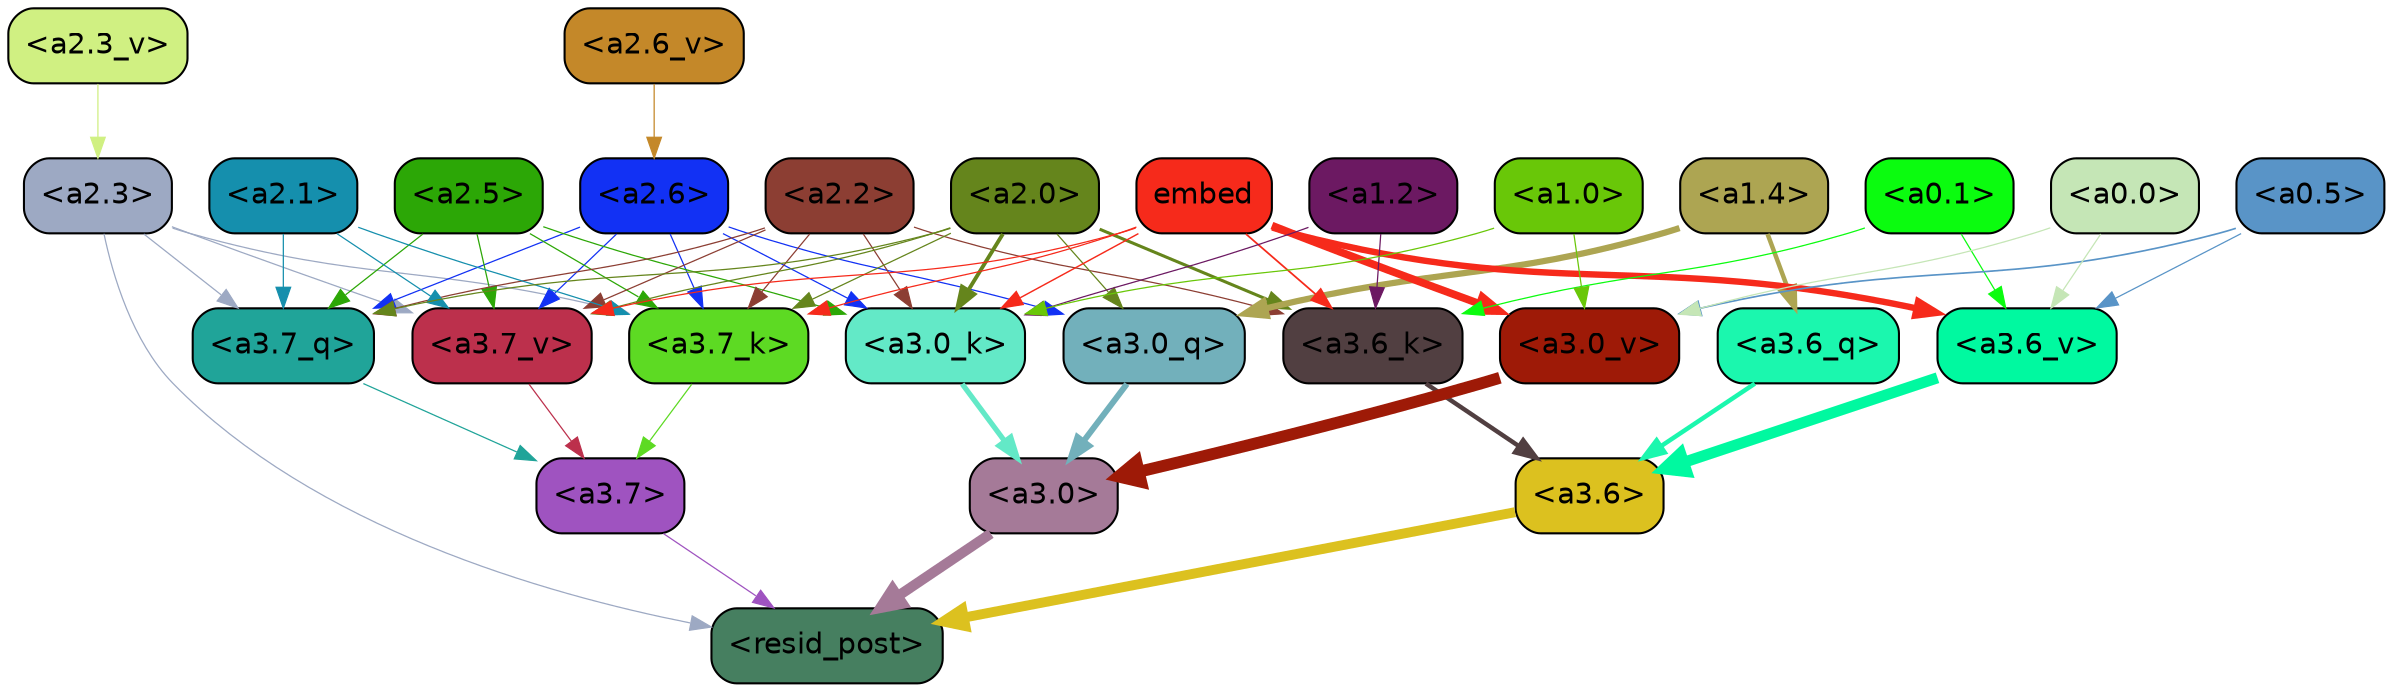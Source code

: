 strict digraph "" {
	graph [bgcolor=transparent,
		layout=dot,
		overlap=false,
		splines=true
	];
	"<a3.7>"	[color=black,
		fillcolor="#9f53c0",
		fontname=Helvetica,
		shape=box,
		style="filled, rounded"];
	"<resid_post>"	[color=black,
		fillcolor="#467f60",
		fontname=Helvetica,
		shape=box,
		style="filled, rounded"];
	"<a3.7>" -> "<resid_post>"	[color="#9f53c0",
		penwidth=0.6];
	"<a3.6>"	[color=black,
		fillcolor="#dcc11f",
		fontname=Helvetica,
		shape=box,
		style="filled, rounded"];
	"<a3.6>" -> "<resid_post>"	[color="#dcc11f",
		penwidth=4.752790808677673];
	"<a3.0>"	[color=black,
		fillcolor="#a57a98",
		fontname=Helvetica,
		shape=box,
		style="filled, rounded"];
	"<a3.0>" -> "<resid_post>"	[color="#a57a98",
		penwidth=4.897669434547424];
	"<a2.3>"	[color=black,
		fillcolor="#9da9c3",
		fontname=Helvetica,
		shape=box,
		style="filled, rounded"];
	"<a2.3>" -> "<resid_post>"	[color="#9da9c3",
		penwidth=0.6];
	"<a3.7_q>"	[color=black,
		fillcolor="#20a499",
		fontname=Helvetica,
		shape=box,
		style="filled, rounded"];
	"<a2.3>" -> "<a3.7_q>"	[color="#9da9c3",
		penwidth=0.6];
	"<a3.7_k>"	[color=black,
		fillcolor="#5dda23",
		fontname=Helvetica,
		shape=box,
		style="filled, rounded"];
	"<a2.3>" -> "<a3.7_k>"	[color="#9da9c3",
		penwidth=0.6];
	"<a3.7_v>"	[color=black,
		fillcolor="#bc304c",
		fontname=Helvetica,
		shape=box,
		style="filled, rounded"];
	"<a2.3>" -> "<a3.7_v>"	[color="#9da9c3",
		penwidth=0.6];
	"<a3.7_q>" -> "<a3.7>"	[color="#20a499",
		penwidth=0.6];
	"<a3.6_q>"	[color=black,
		fillcolor="#1bf7ae",
		fontname=Helvetica,
		shape=box,
		style="filled, rounded"];
	"<a3.6_q>" -> "<a3.6>"	[color="#1bf7ae",
		penwidth=2.160832464694977];
	"<a3.0_q>"	[color=black,
		fillcolor="#72b0bb",
		fontname=Helvetica,
		shape=box,
		style="filled, rounded"];
	"<a3.0_q>" -> "<a3.0>"	[color="#72b0bb",
		penwidth=2.870753765106201];
	"<a3.7_k>" -> "<a3.7>"	[color="#5dda23",
		penwidth=0.6];
	"<a3.6_k>"	[color=black,
		fillcolor="#513f41",
		fontname=Helvetica,
		shape=box,
		style="filled, rounded"];
	"<a3.6_k>" -> "<a3.6>"	[color="#513f41",
		penwidth=2.13908451795578];
	"<a3.0_k>"	[color=black,
		fillcolor="#63e9c7",
		fontname=Helvetica,
		shape=box,
		style="filled, rounded"];
	"<a3.0_k>" -> "<a3.0>"	[color="#63e9c7",
		penwidth=2.520303964614868];
	"<a3.7_v>" -> "<a3.7>"	[color="#bc304c",
		penwidth=0.6];
	"<a3.6_v>"	[color=black,
		fillcolor="#00f9a0",
		fontname=Helvetica,
		shape=box,
		style="filled, rounded"];
	"<a3.6_v>" -> "<a3.6>"	[color="#00f9a0",
		penwidth=5.297133803367615];
	"<a3.0_v>"	[color=black,
		fillcolor="#9e1a07",
		fontname=Helvetica,
		shape=box,
		style="filled, rounded"];
	"<a3.0_v>" -> "<a3.0>"	[color="#9e1a07",
		penwidth=5.680712580680847];
	"<a2.6>"	[color=black,
		fillcolor="#1231f4",
		fontname=Helvetica,
		shape=box,
		style="filled, rounded"];
	"<a2.6>" -> "<a3.7_q>"	[color="#1231f4",
		penwidth=0.6];
	"<a2.6>" -> "<a3.0_q>"	[color="#1231f4",
		penwidth=0.6];
	"<a2.6>" -> "<a3.7_k>"	[color="#1231f4",
		penwidth=0.6];
	"<a2.6>" -> "<a3.0_k>"	[color="#1231f4",
		penwidth=0.6];
	"<a2.6>" -> "<a3.7_v>"	[color="#1231f4",
		penwidth=0.6];
	"<a2.5>"	[color=black,
		fillcolor="#2ca706",
		fontname=Helvetica,
		shape=box,
		style="filled, rounded"];
	"<a2.5>" -> "<a3.7_q>"	[color="#2ca706",
		penwidth=0.6];
	"<a2.5>" -> "<a3.7_k>"	[color="#2ca706",
		penwidth=0.6];
	"<a2.5>" -> "<a3.0_k>"	[color="#2ca706",
		penwidth=0.6];
	"<a2.5>" -> "<a3.7_v>"	[color="#2ca706",
		penwidth=0.6];
	"<a2.2>"	[color=black,
		fillcolor="#8c3e33",
		fontname=Helvetica,
		shape=box,
		style="filled, rounded"];
	"<a2.2>" -> "<a3.7_q>"	[color="#8c3e33",
		penwidth=0.6];
	"<a2.2>" -> "<a3.7_k>"	[color="#8c3e33",
		penwidth=0.6];
	"<a2.2>" -> "<a3.6_k>"	[color="#8c3e33",
		penwidth=0.6];
	"<a2.2>" -> "<a3.0_k>"	[color="#8c3e33",
		penwidth=0.6];
	"<a2.2>" -> "<a3.7_v>"	[color="#8c3e33",
		penwidth=0.6];
	"<a2.1>"	[color=black,
		fillcolor="#158fad",
		fontname=Helvetica,
		shape=box,
		style="filled, rounded"];
	"<a2.1>" -> "<a3.7_q>"	[color="#158fad",
		penwidth=0.6];
	"<a2.1>" -> "<a3.7_k>"	[color="#158fad",
		penwidth=0.6];
	"<a2.1>" -> "<a3.7_v>"	[color="#158fad",
		penwidth=0.6];
	"<a2.0>"	[color=black,
		fillcolor="#65851c",
		fontname=Helvetica,
		shape=box,
		style="filled, rounded"];
	"<a2.0>" -> "<a3.7_q>"	[color="#65851c",
		penwidth=0.6];
	"<a2.0>" -> "<a3.0_q>"	[color="#65851c",
		penwidth=0.6];
	"<a2.0>" -> "<a3.7_k>"	[color="#65851c",
		penwidth=0.6];
	"<a2.0>" -> "<a3.6_k>"	[color="#65851c",
		penwidth=1.4811622872948647];
	"<a2.0>" -> "<a3.0_k>"	[color="#65851c",
		penwidth=1.8632715698331594];
	"<a2.0>" -> "<a3.7_v>"	[color="#65851c",
		penwidth=0.6];
	"<a1.4>"	[color=black,
		fillcolor="#ada552",
		fontname=Helvetica,
		shape=box,
		style="filled, rounded"];
	"<a1.4>" -> "<a3.6_q>"	[color="#ada552",
		penwidth=2.1468575447797775];
	"<a1.4>" -> "<a3.0_q>"	[color="#ada552",
		penwidth=3.0006065368652344];
	embed	[color=black,
		fillcolor="#f62a1b",
		fontname=Helvetica,
		shape=box,
		style="filled, rounded"];
	embed -> "<a3.7_k>"	[color="#f62a1b",
		penwidth=0.6];
	embed -> "<a3.6_k>"	[color="#f62a1b",
		penwidth=0.8410270567983389];
	embed -> "<a3.0_k>"	[color="#f62a1b",
		penwidth=0.691851794719696];
	embed -> "<a3.7_v>"	[color="#f62a1b",
		penwidth=0.6];
	embed -> "<a3.6_v>"	[color="#f62a1b",
		penwidth=3.0758190751075745];
	embed -> "<a3.0_v>"	[color="#f62a1b",
		penwidth=3.6927278637886047];
	"<a1.2>"	[color=black,
		fillcolor="#6c1962",
		fontname=Helvetica,
		shape=box,
		style="filled, rounded"];
	"<a1.2>" -> "<a3.6_k>"	[color="#6c1962",
		penwidth=0.6];
	"<a1.2>" -> "<a3.0_k>"	[color="#6c1962",
		penwidth=0.6];
	"<a0.1>"	[color=black,
		fillcolor="#0bfc0f",
		fontname=Helvetica,
		shape=box,
		style="filled, rounded"];
	"<a0.1>" -> "<a3.6_k>"	[color="#0bfc0f",
		penwidth=0.6];
	"<a0.1>" -> "<a3.6_v>"	[color="#0bfc0f",
		penwidth=0.6];
	"<a1.0>"	[color=black,
		fillcolor="#69c708",
		fontname=Helvetica,
		shape=box,
		style="filled, rounded"];
	"<a1.0>" -> "<a3.0_k>"	[color="#69c708",
		penwidth=0.6];
	"<a1.0>" -> "<a3.0_v>"	[color="#69c708",
		penwidth=0.6];
	"<a0.5>"	[color=black,
		fillcolor="#5994c7",
		fontname=Helvetica,
		shape=box,
		style="filled, rounded"];
	"<a0.5>" -> "<a3.6_v>"	[color="#5994c7",
		penwidth=0.6];
	"<a0.5>" -> "<a3.0_v>"	[color="#5994c7",
		penwidth=0.8028683364391327];
	"<a0.0>"	[color=black,
		fillcolor="#c5e6b6",
		fontname=Helvetica,
		shape=box,
		style="filled, rounded"];
	"<a0.0>" -> "<a3.6_v>"	[color="#c5e6b6",
		penwidth=0.6];
	"<a0.0>" -> "<a3.0_v>"	[color="#c5e6b6",
		penwidth=0.6];
	"<a2.6_v>"	[color=black,
		fillcolor="#c48829",
		fontname=Helvetica,
		shape=box,
		style="filled, rounded"];
	"<a2.6_v>" -> "<a2.6>"	[color="#c48829",
		penwidth=0.6];
	"<a2.3_v>"	[color=black,
		fillcolor="#d0f082",
		fontname=Helvetica,
		shape=box,
		style="filled, rounded"];
	"<a2.3_v>" -> "<a2.3>"	[color="#d0f082",
		penwidth=0.6];
}
